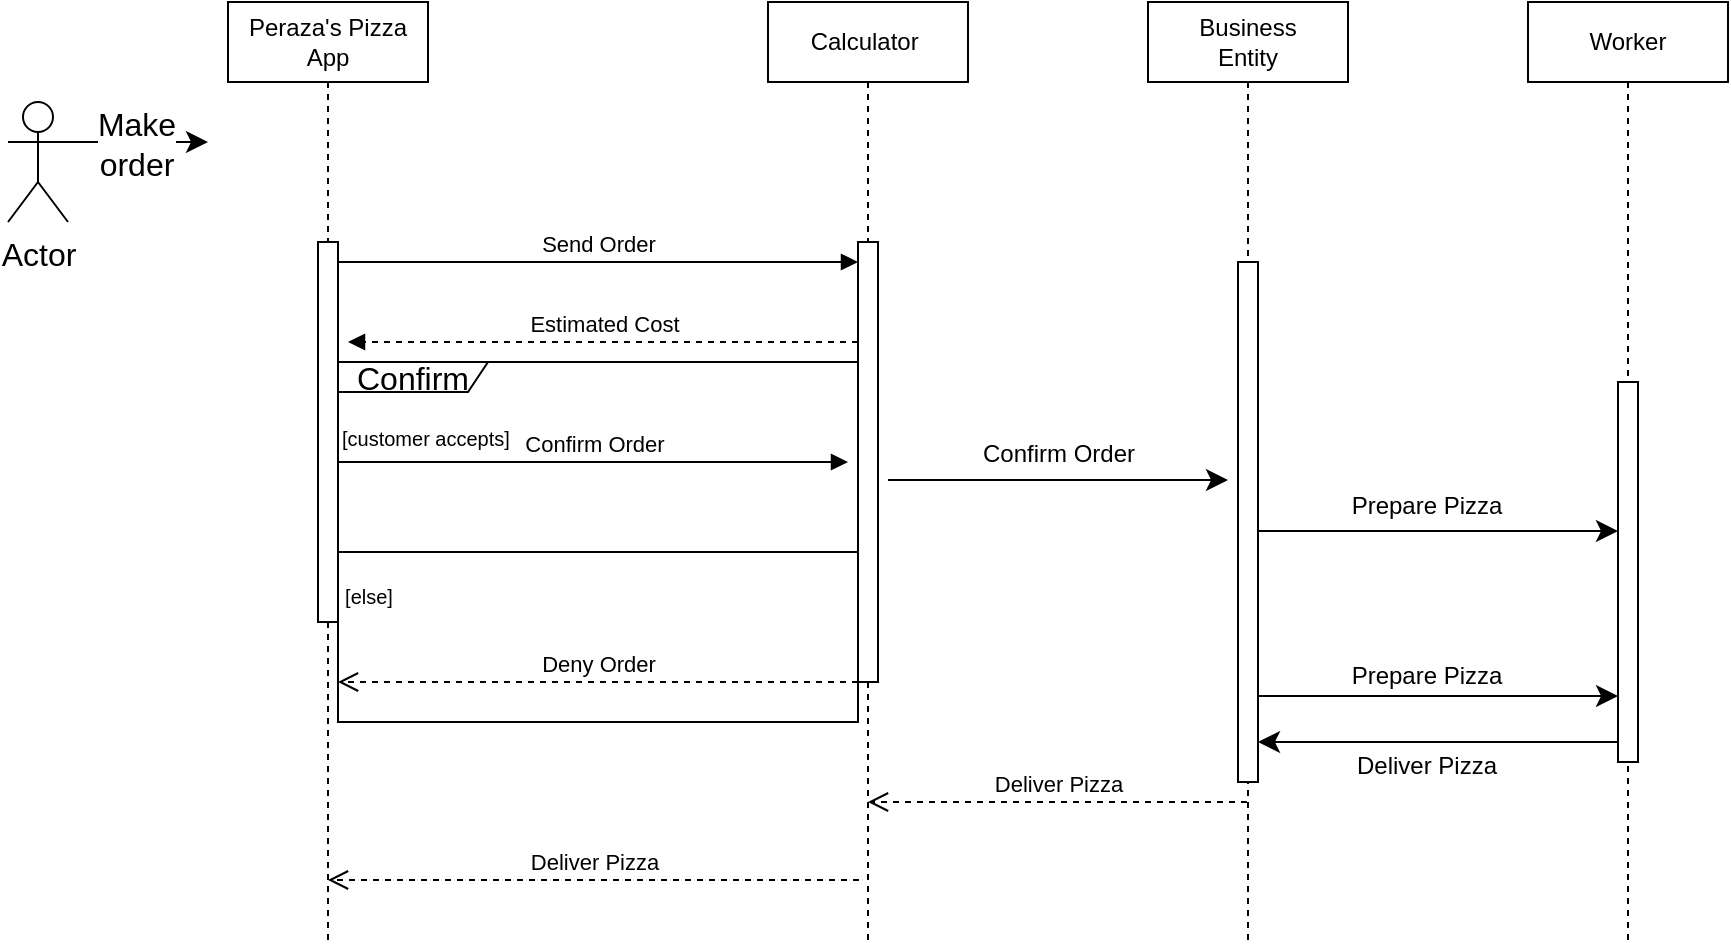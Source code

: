 <mxfile version="21.6.9" type="github">
  <diagram name="Page-1" id="2YBvvXClWsGukQMizWep">
    <mxGraphModel dx="1252" dy="748" grid="1" gridSize="10" guides="1" tooltips="1" connect="1" arrows="1" fold="1" page="1" pageScale="1" pageWidth="850" pageHeight="1100" math="0" shadow="0">
      <root>
        <mxCell id="0" />
        <mxCell id="1" parent="0" />
        <mxCell id="aM9ryv3xv72pqoxQDRHE-1" value="Peraza&#39;s Pizza&lt;br&gt;App" style="shape=umlLifeline;perimeter=lifelinePerimeter;whiteSpace=wrap;html=1;container=0;dropTarget=0;collapsible=0;recursiveResize=0;outlineConnect=0;portConstraint=eastwest;newEdgeStyle={&quot;edgeStyle&quot;:&quot;elbowEdgeStyle&quot;,&quot;elbow&quot;:&quot;vertical&quot;,&quot;curved&quot;:0,&quot;rounded&quot;:0};" parent="1" vertex="1">
          <mxGeometry x="150" y="130" width="100" height="470" as="geometry" />
        </mxCell>
        <mxCell id="aM9ryv3xv72pqoxQDRHE-5" value="Calculator&amp;nbsp;" style="shape=umlLifeline;perimeter=lifelinePerimeter;whiteSpace=wrap;html=1;container=0;dropTarget=0;collapsible=0;recursiveResize=0;outlineConnect=0;portConstraint=eastwest;newEdgeStyle={&quot;edgeStyle&quot;:&quot;elbowEdgeStyle&quot;,&quot;elbow&quot;:&quot;vertical&quot;,&quot;curved&quot;:0,&quot;rounded&quot;:0};" parent="1" vertex="1">
          <mxGeometry x="420" y="130" width="100" height="470" as="geometry" />
        </mxCell>
        <mxCell id="aM9ryv3xv72pqoxQDRHE-7" value="Send Order" style="html=1;verticalAlign=bottom;endArrow=block;edgeStyle=elbowEdgeStyle;elbow=vertical;curved=0;rounded=0;" parent="1" source="aM9ryv3xv72pqoxQDRHE-2" target="aM9ryv3xv72pqoxQDRHE-6" edge="1">
          <mxGeometry relative="1" as="geometry">
            <mxPoint x="400" y="270" as="sourcePoint" />
            <Array as="points">
              <mxPoint x="385" y="260" />
            </Array>
            <mxPoint as="offset" />
          </mxGeometry>
        </mxCell>
        <mxCell id="aM9ryv3xv72pqoxQDRHE-9" value="Estimated Cost" style="html=1;verticalAlign=bottom;endArrow=block;edgeStyle=elbowEdgeStyle;elbow=vertical;curved=0;rounded=0;dashed=1;" parent="1" source="aM9ryv3xv72pqoxQDRHE-6" edge="1">
          <mxGeometry relative="1" as="geometry">
            <mxPoint x="380" y="300" as="sourcePoint" />
            <Array as="points">
              <mxPoint x="395" y="300" />
            </Array>
            <mxPoint x="210" y="300" as="targetPoint" />
          </mxGeometry>
        </mxCell>
        <mxCell id="6qEIh_2Pr0eyPfTnEmqf-8" style="edgeStyle=none;curved=1;rounded=0;orthogonalLoop=1;jettySize=auto;html=1;exitX=1;exitY=0.333;exitDx=0;exitDy=0;exitPerimeter=0;fontSize=12;startSize=8;endSize=8;" edge="1" parent="1" source="6qEIh_2Pr0eyPfTnEmqf-1">
          <mxGeometry relative="1" as="geometry">
            <mxPoint x="140" y="200" as="targetPoint" />
          </mxGeometry>
        </mxCell>
        <mxCell id="6qEIh_2Pr0eyPfTnEmqf-9" value="Make&lt;br&gt;order" style="edgeLabel;html=1;align=center;verticalAlign=middle;resizable=0;points=[];fontSize=16;" vertex="1" connectable="0" parent="6qEIh_2Pr0eyPfTnEmqf-8">
          <mxGeometry x="-0.029" y="-1" relative="1" as="geometry">
            <mxPoint as="offset" />
          </mxGeometry>
        </mxCell>
        <mxCell id="6qEIh_2Pr0eyPfTnEmqf-1" value="Actor" style="shape=umlActor;verticalLabelPosition=bottom;verticalAlign=top;html=1;outlineConnect=0;fontSize=16;" vertex="1" parent="1">
          <mxGeometry x="40" y="180" width="30" height="60" as="geometry" />
        </mxCell>
        <mxCell id="aM9ryv3xv72pqoxQDRHE-2" value="" style="html=1;points=[];perimeter=orthogonalPerimeter;outlineConnect=0;targetShapes=umlLifeline;portConstraint=eastwest;newEdgeStyle={&quot;edgeStyle&quot;:&quot;elbowEdgeStyle&quot;,&quot;elbow&quot;:&quot;vertical&quot;,&quot;curved&quot;:0,&quot;rounded&quot;:0};" parent="1" vertex="1">
          <mxGeometry x="195" y="250" width="10" height="190" as="geometry" />
        </mxCell>
        <mxCell id="6qEIh_2Pr0eyPfTnEmqf-10" value="Business&lt;br&gt;Entity" style="shape=umlLifeline;perimeter=lifelinePerimeter;whiteSpace=wrap;html=1;container=0;dropTarget=0;collapsible=0;recursiveResize=0;outlineConnect=0;portConstraint=eastwest;newEdgeStyle={&quot;edgeStyle&quot;:&quot;elbowEdgeStyle&quot;,&quot;elbow&quot;:&quot;vertical&quot;,&quot;curved&quot;:0,&quot;rounded&quot;:0};" vertex="1" parent="1">
          <mxGeometry x="610" y="130" width="100" height="470" as="geometry" />
        </mxCell>
        <mxCell id="6qEIh_2Pr0eyPfTnEmqf-43" value="Worker" style="shape=umlLifeline;perimeter=lifelinePerimeter;whiteSpace=wrap;html=1;container=0;dropTarget=0;collapsible=0;recursiveResize=0;outlineConnect=0;portConstraint=eastwest;newEdgeStyle={&quot;edgeStyle&quot;:&quot;elbowEdgeStyle&quot;,&quot;elbow&quot;:&quot;vertical&quot;,&quot;curved&quot;:0,&quot;rounded&quot;:0};" vertex="1" parent="1">
          <mxGeometry x="800" y="130" width="100" height="470" as="geometry" />
        </mxCell>
        <mxCell id="aM9ryv3xv72pqoxQDRHE-6" value="" style="html=1;points=[];perimeter=orthogonalPerimeter;outlineConnect=0;targetShapes=umlLifeline;portConstraint=eastwest;newEdgeStyle={&quot;edgeStyle&quot;:&quot;elbowEdgeStyle&quot;,&quot;elbow&quot;:&quot;vertical&quot;,&quot;curved&quot;:0,&quot;rounded&quot;:0};" parent="1" vertex="1">
          <mxGeometry x="465" y="250" width="10" height="220" as="geometry" />
        </mxCell>
        <mxCell id="6qEIh_2Pr0eyPfTnEmqf-25" value="Confirm" style="shape=umlFrame;whiteSpace=wrap;html=1;pointerEvents=0;recursiveResize=0;container=1;collapsible=0;width=75;fontSize=16;height=15;" vertex="1" parent="1">
          <mxGeometry x="205" y="310" width="260" height="180" as="geometry" />
        </mxCell>
        <mxCell id="6qEIh_2Pr0eyPfTnEmqf-26" value="&lt;font style=&quot;font-size: 10px;&quot;&gt;[customer accepts]&lt;/font&gt;" style="text;html=1;fontSize=16;" vertex="1" parent="6qEIh_2Pr0eyPfTnEmqf-25">
          <mxGeometry width="100" height="20" relative="1" as="geometry">
            <mxPoint y="20" as="offset" />
          </mxGeometry>
        </mxCell>
        <mxCell id="6qEIh_2Pr0eyPfTnEmqf-27" value="" style="line;strokeWidth=1;labelPosition=center;verticalLabelPosition=bottom;align=left;verticalAlign=top;spacingLeft=20;spacingTop=15;html=1;whiteSpace=wrap;fontSize=16;" vertex="1" parent="6qEIh_2Pr0eyPfTnEmqf-25">
          <mxGeometry y="90" width="260" height="10" as="geometry" />
        </mxCell>
        <mxCell id="6qEIh_2Pr0eyPfTnEmqf-28" style="edgeStyle=none;curved=1;rounded=0;orthogonalLoop=1;jettySize=auto;html=1;exitX=0.5;exitY=1;exitDx=0;exitDy=0;fontSize=12;startSize=8;endSize=8;" edge="1" parent="6qEIh_2Pr0eyPfTnEmqf-25" source="6qEIh_2Pr0eyPfTnEmqf-26" target="6qEIh_2Pr0eyPfTnEmqf-26">
          <mxGeometry relative="1" as="geometry" />
        </mxCell>
        <mxCell id="6qEIh_2Pr0eyPfTnEmqf-12" value="" style="endArrow=classic;html=1;rounded=0;fontSize=12;startSize=8;endSize=8;curved=1;" edge="1" parent="6qEIh_2Pr0eyPfTnEmqf-25">
          <mxGeometry width="50" height="50" relative="1" as="geometry">
            <mxPoint x="275" y="59" as="sourcePoint" />
            <mxPoint x="445" y="59" as="targetPoint" />
          </mxGeometry>
        </mxCell>
        <mxCell id="6qEIh_2Pr0eyPfTnEmqf-16" value="&lt;font style=&quot;font-size: 12px;&quot;&gt;Confirm Order&lt;/font&gt;" style="text;html=1;align=center;verticalAlign=middle;resizable=0;points=[];autosize=1;strokeColor=none;fillColor=none;fontSize=16;" vertex="1" parent="6qEIh_2Pr0eyPfTnEmqf-25">
          <mxGeometry x="310" y="29" width="100" height="30" as="geometry" />
        </mxCell>
        <mxCell id="aM9ryv3xv72pqoxQDRHE-8" value="Deny Order" style="html=1;verticalAlign=bottom;endArrow=open;dashed=1;endSize=8;edgeStyle=elbowEdgeStyle;elbow=vertical;curved=0;rounded=0;" parent="6qEIh_2Pr0eyPfTnEmqf-25" edge="1">
          <mxGeometry relative="1" as="geometry">
            <mxPoint y="160" as="targetPoint" />
            <Array as="points">
              <mxPoint x="167.069" y="160" />
            </Array>
            <mxPoint x="260" y="160" as="sourcePoint" />
          </mxGeometry>
        </mxCell>
        <mxCell id="6qEIh_2Pr0eyPfTnEmqf-32" value="&lt;font style=&quot;font-size: 10px;&quot;&gt;[else]&lt;/font&gt;" style="text;html=1;align=center;verticalAlign=middle;resizable=0;points=[];autosize=1;strokeColor=none;fillColor=none;fontSize=16;" vertex="1" parent="6qEIh_2Pr0eyPfTnEmqf-25">
          <mxGeometry x="-10" y="100" width="50" height="30" as="geometry" />
        </mxCell>
        <mxCell id="6qEIh_2Pr0eyPfTnEmqf-22" value="Confirm Order" style="html=1;verticalAlign=bottom;endArrow=block;edgeStyle=elbowEdgeStyle;elbow=vertical;curved=0;rounded=0;" edge="1" parent="1">
          <mxGeometry relative="1" as="geometry">
            <mxPoint x="205" y="360" as="sourcePoint" />
            <Array as="points">
              <mxPoint x="363.276" y="360" />
            </Array>
            <mxPoint x="460" y="360.5" as="targetPoint" />
            <mxPoint as="offset" />
          </mxGeometry>
        </mxCell>
        <mxCell id="6qEIh_2Pr0eyPfTnEmqf-11" value="" style="html=1;points=[];perimeter=orthogonalPerimeter;outlineConnect=0;targetShapes=umlLifeline;portConstraint=eastwest;newEdgeStyle={&quot;edgeStyle&quot;:&quot;elbowEdgeStyle&quot;,&quot;elbow&quot;:&quot;vertical&quot;,&quot;curved&quot;:0,&quot;rounded&quot;:0};" vertex="1" parent="1">
          <mxGeometry x="655" y="260" width="10" height="260" as="geometry" />
        </mxCell>
        <mxCell id="6qEIh_2Pr0eyPfTnEmqf-44" value="" style="html=1;points=[];perimeter=orthogonalPerimeter;outlineConnect=0;targetShapes=umlLifeline;portConstraint=eastwest;newEdgeStyle={&quot;edgeStyle&quot;:&quot;elbowEdgeStyle&quot;,&quot;elbow&quot;:&quot;vertical&quot;,&quot;curved&quot;:0,&quot;rounded&quot;:0};" vertex="1" parent="1">
          <mxGeometry x="845" y="320" width="10" height="190" as="geometry" />
        </mxCell>
        <mxCell id="6qEIh_2Pr0eyPfTnEmqf-52" value="" style="edgeStyle=elbowEdgeStyle;curved=0;rounded=0;orthogonalLoop=1;jettySize=auto;html=1;elbow=vertical;fontSize=12;startSize=8;endSize=8;" edge="1" parent="1">
          <mxGeometry relative="1" as="geometry">
            <mxPoint x="845" y="500" as="sourcePoint" />
            <mxPoint x="665" y="500" as="targetPoint" />
          </mxGeometry>
        </mxCell>
        <mxCell id="6qEIh_2Pr0eyPfTnEmqf-50" value="" style="edgeStyle=elbowEdgeStyle;curved=0;rounded=0;orthogonalLoop=1;jettySize=auto;html=1;elbow=vertical;fontSize=12;startSize=8;endSize=8;exitX=0.546;exitY=0.632;exitDx=0;exitDy=0;exitPerimeter=0;" edge="1" parent="1">
          <mxGeometry relative="1" as="geometry">
            <mxPoint x="664.6" y="477.04" as="sourcePoint" />
            <mxPoint x="845" y="477" as="targetPoint" />
          </mxGeometry>
        </mxCell>
        <mxCell id="6qEIh_2Pr0eyPfTnEmqf-51" value="&lt;font style=&quot;font-size: 12px;&quot;&gt;Prepare Pizza&lt;/font&gt;" style="edgeLabel;html=1;align=center;verticalAlign=middle;resizable=0;points=[];fontSize=16;" vertex="1" connectable="0" parent="6qEIh_2Pr0eyPfTnEmqf-50">
          <mxGeometry x="-0.335" y="-2" relative="1" as="geometry">
            <mxPoint x="24" y="-14" as="offset" />
          </mxGeometry>
        </mxCell>
        <mxCell id="6qEIh_2Pr0eyPfTnEmqf-53" value="&lt;font style=&quot;font-size: 12px;&quot;&gt;Deliver Pizza&lt;/font&gt;" style="edgeLabel;html=1;align=center;verticalAlign=middle;resizable=0;points=[];fontSize=16;" vertex="1" connectable="0" parent="6qEIh_2Pr0eyPfTnEmqf-50">
          <mxGeometry x="-0.335" y="-2" relative="1" as="geometry">
            <mxPoint x="24" y="31" as="offset" />
          </mxGeometry>
        </mxCell>
        <mxCell id="6qEIh_2Pr0eyPfTnEmqf-59" value="" style="edgeStyle=elbowEdgeStyle;curved=0;rounded=0;orthogonalLoop=1;jettySize=auto;html=1;elbow=vertical;fontSize=12;startSize=8;endSize=8;exitX=0.546;exitY=0.632;exitDx=0;exitDy=0;exitPerimeter=0;" edge="1" parent="1">
          <mxGeometry relative="1" as="geometry">
            <mxPoint x="665" y="394.5" as="sourcePoint" />
            <mxPoint x="845" y="394.5" as="targetPoint" />
          </mxGeometry>
        </mxCell>
        <mxCell id="6qEIh_2Pr0eyPfTnEmqf-60" value="&lt;font style=&quot;font-size: 12px;&quot;&gt;Prepare Pizza&lt;/font&gt;" style="edgeLabel;html=1;align=center;verticalAlign=middle;resizable=0;points=[];fontSize=16;" vertex="1" connectable="0" parent="6qEIh_2Pr0eyPfTnEmqf-59">
          <mxGeometry x="-0.335" y="-2" relative="1" as="geometry">
            <mxPoint x="24" y="-17" as="offset" />
          </mxGeometry>
        </mxCell>
        <mxCell id="6qEIh_2Pr0eyPfTnEmqf-68" value="Deliver Pizza" style="html=1;verticalAlign=bottom;endArrow=open;dashed=1;endSize=8;edgeStyle=elbowEdgeStyle;elbow=vertical;curved=0;rounded=0;" edge="1" parent="1" source="6qEIh_2Pr0eyPfTnEmqf-10">
          <mxGeometry relative="1" as="geometry">
            <mxPoint x="470" y="530" as="targetPoint" />
            <Array as="points">
              <mxPoint x="562.569" y="530" />
            </Array>
            <mxPoint x="655.5" y="530" as="sourcePoint" />
          </mxGeometry>
        </mxCell>
        <mxCell id="6qEIh_2Pr0eyPfTnEmqf-69" value="Deliver Pizza" style="html=1;verticalAlign=bottom;endArrow=open;dashed=1;endSize=8;edgeStyle=elbowEdgeStyle;elbow=vertical;curved=0;rounded=0;" edge="1" parent="1" target="aM9ryv3xv72pqoxQDRHE-1">
          <mxGeometry relative="1" as="geometry">
            <mxPoint x="275.5" y="569" as="targetPoint" />
            <Array as="points">
              <mxPoint x="368.069" y="569" />
            </Array>
            <mxPoint x="465.5" y="569" as="sourcePoint" />
          </mxGeometry>
        </mxCell>
      </root>
    </mxGraphModel>
  </diagram>
</mxfile>

